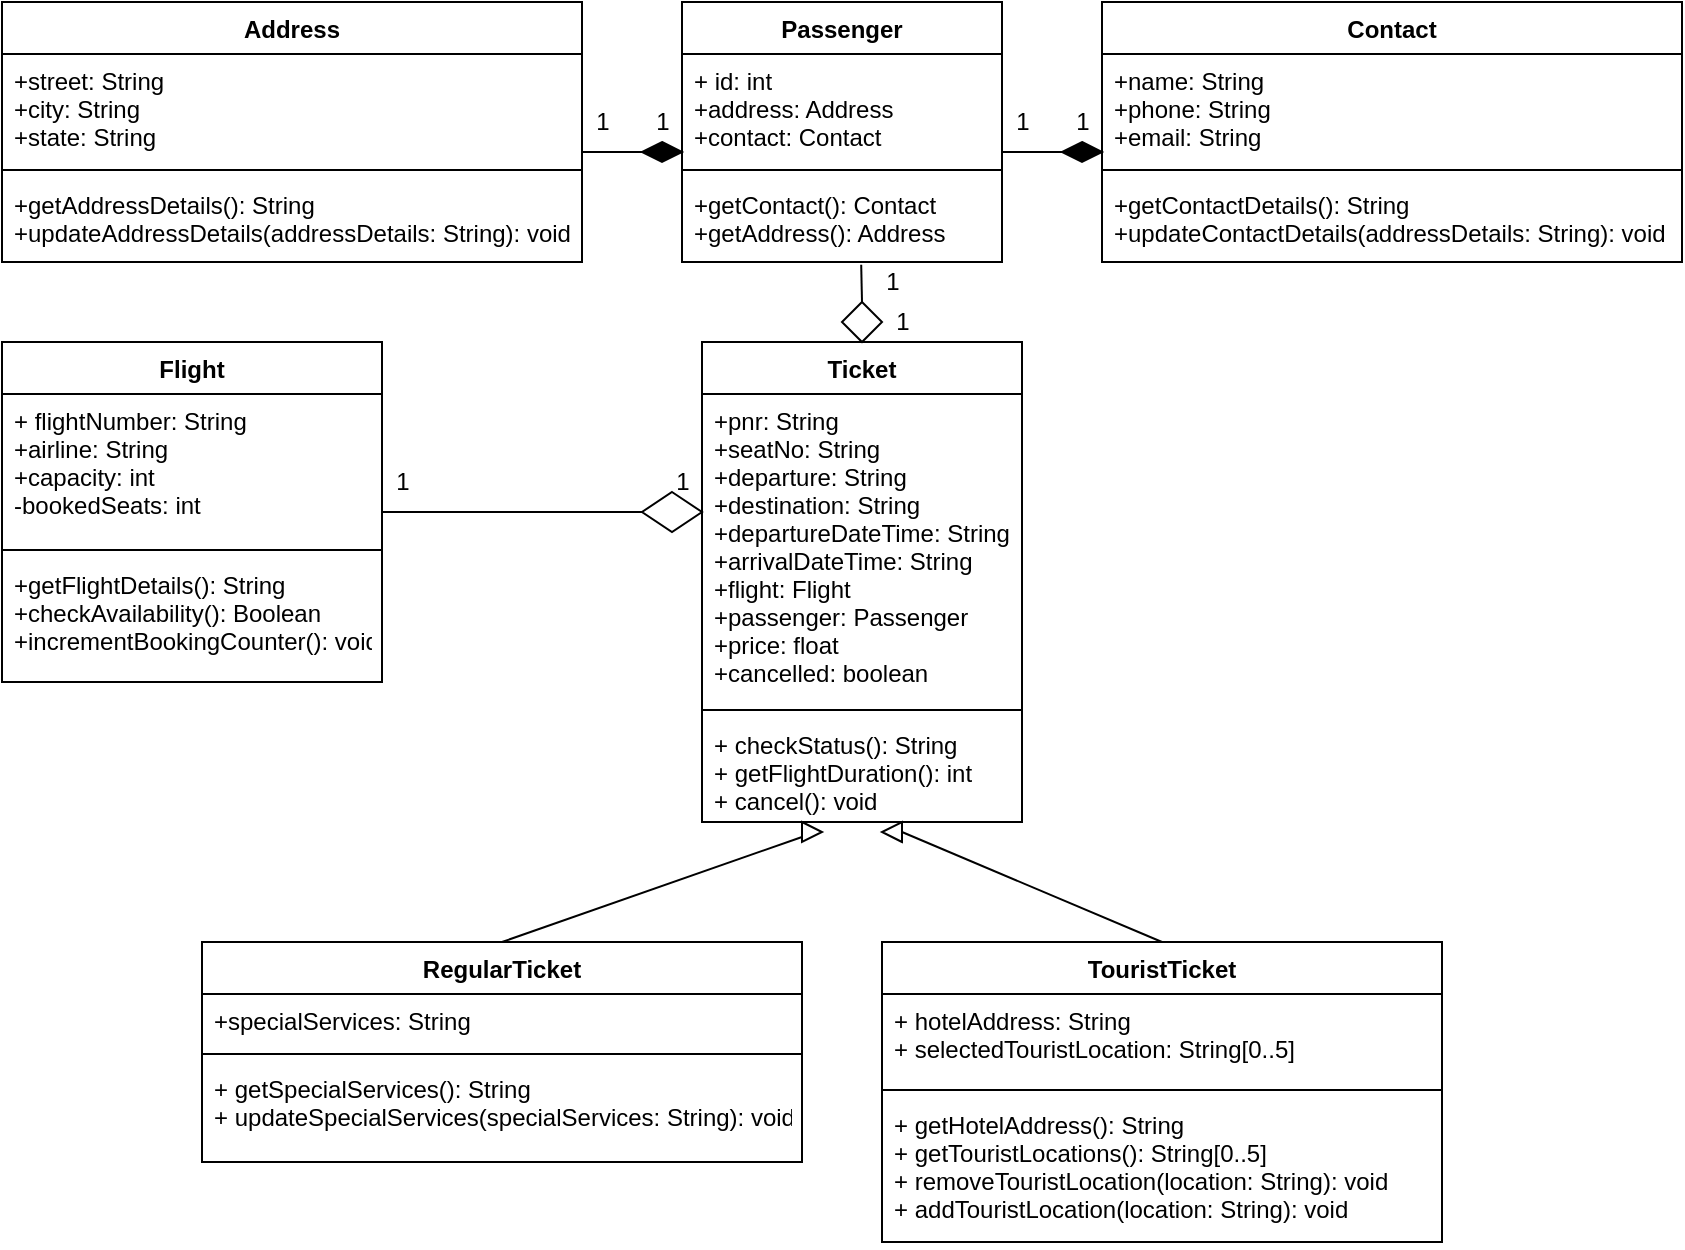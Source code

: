 <mxfile version="14.6.0" type="device"><diagram id="WPOPw6QC_QkqiaIn3ozF" name="Page-1"><mxGraphModel dx="1038" dy="548" grid="1" gridSize="10" guides="1" tooltips="1" connect="1" arrows="1" fold="1" page="1" pageScale="1" pageWidth="850" pageHeight="1100" math="0" shadow="0"><root><mxCell id="0"/><mxCell id="1" parent="0"/><mxCell id="PduMmBIdD8cSe4EgZVlV-1" value="Address" style="swimlane;fontStyle=1;align=center;verticalAlign=top;childLayout=stackLayout;horizontal=1;startSize=26;horizontalStack=0;resizeParent=1;resizeParentMax=0;resizeLast=0;collapsible=1;marginBottom=0;" parent="1" vertex="1"><mxGeometry x="70" y="30" width="290" height="130" as="geometry"/></mxCell><mxCell id="PduMmBIdD8cSe4EgZVlV-2" value="+street: String&#10;+city: String&#10;+state: String" style="text;strokeColor=none;fillColor=none;align=left;verticalAlign=top;spacingLeft=4;spacingRight=4;overflow=hidden;rotatable=0;points=[[0,0.5],[1,0.5]];portConstraint=eastwest;" parent="PduMmBIdD8cSe4EgZVlV-1" vertex="1"><mxGeometry y="26" width="290" height="54" as="geometry"/></mxCell><mxCell id="PduMmBIdD8cSe4EgZVlV-3" value="" style="line;strokeWidth=1;fillColor=none;align=left;verticalAlign=middle;spacingTop=-1;spacingLeft=3;spacingRight=3;rotatable=0;labelPosition=right;points=[];portConstraint=eastwest;" parent="PduMmBIdD8cSe4EgZVlV-1" vertex="1"><mxGeometry y="80" width="290" height="8" as="geometry"/></mxCell><mxCell id="PduMmBIdD8cSe4EgZVlV-4" value="+getAddressDetails(): String&#10;+updateAddressDetails(addressDetails: String): void" style="text;strokeColor=none;fillColor=none;align=left;verticalAlign=top;spacingLeft=4;spacingRight=4;overflow=hidden;rotatable=0;points=[[0,0.5],[1,0.5]];portConstraint=eastwest;" parent="PduMmBIdD8cSe4EgZVlV-1" vertex="1"><mxGeometry y="88" width="290" height="42" as="geometry"/></mxCell><mxCell id="X0fmeCuUETLutwDmFRyb-1" value="Passenger" style="swimlane;fontStyle=1;align=center;verticalAlign=top;childLayout=stackLayout;horizontal=1;startSize=26;horizontalStack=0;resizeParent=1;resizeParentMax=0;resizeLast=0;collapsible=1;marginBottom=0;" vertex="1" parent="1"><mxGeometry x="410" y="30" width="160" height="130" as="geometry"/></mxCell><mxCell id="X0fmeCuUETLutwDmFRyb-2" value="+ id: int&#10;+address: Address&#10;+contact: Contact" style="text;strokeColor=none;fillColor=none;align=left;verticalAlign=top;spacingLeft=4;spacingRight=4;overflow=hidden;rotatable=0;points=[[0,0.5],[1,0.5]];portConstraint=eastwest;" vertex="1" parent="X0fmeCuUETLutwDmFRyb-1"><mxGeometry y="26" width="160" height="54" as="geometry"/></mxCell><mxCell id="X0fmeCuUETLutwDmFRyb-3" value="" style="line;strokeWidth=1;fillColor=none;align=left;verticalAlign=middle;spacingTop=-1;spacingLeft=3;spacingRight=3;rotatable=0;labelPosition=right;points=[];portConstraint=eastwest;" vertex="1" parent="X0fmeCuUETLutwDmFRyb-1"><mxGeometry y="80" width="160" height="8" as="geometry"/></mxCell><mxCell id="X0fmeCuUETLutwDmFRyb-4" value="+getContact(): Contact&#10;+getAddress(): Address" style="text;strokeColor=none;fillColor=none;align=left;verticalAlign=top;spacingLeft=4;spacingRight=4;overflow=hidden;rotatable=0;points=[[0,0.5],[1,0.5]];portConstraint=eastwest;" vertex="1" parent="X0fmeCuUETLutwDmFRyb-1"><mxGeometry y="88" width="160" height="42" as="geometry"/></mxCell><mxCell id="X0fmeCuUETLutwDmFRyb-5" value="Contact" style="swimlane;fontStyle=1;align=center;verticalAlign=top;childLayout=stackLayout;horizontal=1;startSize=26;horizontalStack=0;resizeParent=1;resizeParentMax=0;resizeLast=0;collapsible=1;marginBottom=0;" vertex="1" parent="1"><mxGeometry x="620" y="30" width="290" height="130" as="geometry"/></mxCell><mxCell id="X0fmeCuUETLutwDmFRyb-6" value="+name: String&#10;+phone: String&#10;+email: String" style="text;strokeColor=none;fillColor=none;align=left;verticalAlign=top;spacingLeft=4;spacingRight=4;overflow=hidden;rotatable=0;points=[[0,0.5],[1,0.5]];portConstraint=eastwest;" vertex="1" parent="X0fmeCuUETLutwDmFRyb-5"><mxGeometry y="26" width="290" height="54" as="geometry"/></mxCell><mxCell id="X0fmeCuUETLutwDmFRyb-7" value="" style="line;strokeWidth=1;fillColor=none;align=left;verticalAlign=middle;spacingTop=-1;spacingLeft=3;spacingRight=3;rotatable=0;labelPosition=right;points=[];portConstraint=eastwest;" vertex="1" parent="X0fmeCuUETLutwDmFRyb-5"><mxGeometry y="80" width="290" height="8" as="geometry"/></mxCell><mxCell id="X0fmeCuUETLutwDmFRyb-8" value="+getContactDetails(): String&#10;+updateContactDetails(addressDetails: String): void" style="text;strokeColor=none;fillColor=none;align=left;verticalAlign=top;spacingLeft=4;spacingRight=4;overflow=hidden;rotatable=0;points=[[0,0.5],[1,0.5]];portConstraint=eastwest;" vertex="1" parent="X0fmeCuUETLutwDmFRyb-5"><mxGeometry y="88" width="290" height="42" as="geometry"/></mxCell><mxCell id="X0fmeCuUETLutwDmFRyb-9" value="Flight" style="swimlane;fontStyle=1;align=center;verticalAlign=top;childLayout=stackLayout;horizontal=1;startSize=26;horizontalStack=0;resizeParent=1;resizeParentMax=0;resizeLast=0;collapsible=1;marginBottom=0;" vertex="1" parent="1"><mxGeometry x="70" y="200" width="190" height="170" as="geometry"/></mxCell><mxCell id="X0fmeCuUETLutwDmFRyb-10" value="+ flightNumber: String&#10;+airline: String&#10;+capacity: int&#10;-bookedSeats: int" style="text;strokeColor=none;fillColor=none;align=left;verticalAlign=top;spacingLeft=4;spacingRight=4;overflow=hidden;rotatable=0;points=[[0,0.5],[1,0.5]];portConstraint=eastwest;" vertex="1" parent="X0fmeCuUETLutwDmFRyb-9"><mxGeometry y="26" width="190" height="74" as="geometry"/></mxCell><mxCell id="X0fmeCuUETLutwDmFRyb-11" value="" style="line;strokeWidth=1;fillColor=none;align=left;verticalAlign=middle;spacingTop=-1;spacingLeft=3;spacingRight=3;rotatable=0;labelPosition=right;points=[];portConstraint=eastwest;" vertex="1" parent="X0fmeCuUETLutwDmFRyb-9"><mxGeometry y="100" width="190" height="8" as="geometry"/></mxCell><mxCell id="X0fmeCuUETLutwDmFRyb-12" value="+getFlightDetails(): String&#10;+checkAvailability(): Boolean&#10;+incrementBookingCounter(): void" style="text;strokeColor=none;fillColor=none;align=left;verticalAlign=top;spacingLeft=4;spacingRight=4;overflow=hidden;rotatable=0;points=[[0,0.5],[1,0.5]];portConstraint=eastwest;" vertex="1" parent="X0fmeCuUETLutwDmFRyb-9"><mxGeometry y="108" width="190" height="62" as="geometry"/></mxCell><mxCell id="X0fmeCuUETLutwDmFRyb-13" value="Ticket" style="swimlane;fontStyle=1;align=center;verticalAlign=top;childLayout=stackLayout;horizontal=1;startSize=26;horizontalStack=0;resizeParent=1;resizeParentMax=0;resizeLast=0;collapsible=1;marginBottom=0;" vertex="1" parent="1"><mxGeometry x="420" y="200" width="160" height="240" as="geometry"/></mxCell><mxCell id="X0fmeCuUETLutwDmFRyb-14" value="+pnr: String&#10;+seatNo: String&#10;+departure: String&#10;+destination: String&#10;+departureDateTime: String&#10;+arrivalDateTime: String&#10;+flight: Flight&#10;+passenger: Passenger&#10;+price: float&#10;+cancelled: boolean&#10;" style="text;strokeColor=none;fillColor=none;align=left;verticalAlign=top;spacingLeft=4;spacingRight=4;overflow=hidden;rotatable=0;points=[[0,0.5],[1,0.5]];portConstraint=eastwest;" vertex="1" parent="X0fmeCuUETLutwDmFRyb-13"><mxGeometry y="26" width="160" height="154" as="geometry"/></mxCell><mxCell id="X0fmeCuUETLutwDmFRyb-15" value="" style="line;strokeWidth=1;fillColor=none;align=left;verticalAlign=middle;spacingTop=-1;spacingLeft=3;spacingRight=3;rotatable=0;labelPosition=right;points=[];portConstraint=eastwest;" vertex="1" parent="X0fmeCuUETLutwDmFRyb-13"><mxGeometry y="180" width="160" height="8" as="geometry"/></mxCell><mxCell id="X0fmeCuUETLutwDmFRyb-16" value="+ checkStatus(): String&#10;+ getFlightDuration(): int&#10;+ cancel(): void" style="text;strokeColor=none;fillColor=none;align=left;verticalAlign=top;spacingLeft=4;spacingRight=4;overflow=hidden;rotatable=0;points=[[0,0.5],[1,0.5]];portConstraint=eastwest;" vertex="1" parent="X0fmeCuUETLutwDmFRyb-13"><mxGeometry y="188" width="160" height="52" as="geometry"/></mxCell><mxCell id="X0fmeCuUETLutwDmFRyb-18" value="RegularTicket" style="swimlane;fontStyle=1;align=center;verticalAlign=top;childLayout=stackLayout;horizontal=1;startSize=26;horizontalStack=0;resizeParent=1;resizeParentMax=0;resizeLast=0;collapsible=1;marginBottom=0;" vertex="1" parent="1"><mxGeometry x="170" y="500" width="300" height="110" as="geometry"/></mxCell><mxCell id="X0fmeCuUETLutwDmFRyb-19" value="+specialServices: String" style="text;strokeColor=none;fillColor=none;align=left;verticalAlign=top;spacingLeft=4;spacingRight=4;overflow=hidden;rotatable=0;points=[[0,0.5],[1,0.5]];portConstraint=eastwest;" vertex="1" parent="X0fmeCuUETLutwDmFRyb-18"><mxGeometry y="26" width="300" height="26" as="geometry"/></mxCell><mxCell id="X0fmeCuUETLutwDmFRyb-20" value="" style="line;strokeWidth=1;fillColor=none;align=left;verticalAlign=middle;spacingTop=-1;spacingLeft=3;spacingRight=3;rotatable=0;labelPosition=right;points=[];portConstraint=eastwest;" vertex="1" parent="X0fmeCuUETLutwDmFRyb-18"><mxGeometry y="52" width="300" height="8" as="geometry"/></mxCell><mxCell id="X0fmeCuUETLutwDmFRyb-21" value="+ getSpecialServices(): String&#10;+ updateSpecialServices(specialServices: String): void" style="text;strokeColor=none;fillColor=none;align=left;verticalAlign=top;spacingLeft=4;spacingRight=4;overflow=hidden;rotatable=0;points=[[0,0.5],[1,0.5]];portConstraint=eastwest;" vertex="1" parent="X0fmeCuUETLutwDmFRyb-18"><mxGeometry y="60" width="300" height="50" as="geometry"/></mxCell><mxCell id="X0fmeCuUETLutwDmFRyb-22" value="TouristTicket" style="swimlane;fontStyle=1;align=center;verticalAlign=top;childLayout=stackLayout;horizontal=1;startSize=26;horizontalStack=0;resizeParent=1;resizeParentMax=0;resizeLast=0;collapsible=1;marginBottom=0;" vertex="1" parent="1"><mxGeometry x="510" y="500" width="280" height="150" as="geometry"/></mxCell><mxCell id="X0fmeCuUETLutwDmFRyb-23" value="+ hotelAddress: String&#10;+ selectedTouristLocation: String[0..5]" style="text;strokeColor=none;fillColor=none;align=left;verticalAlign=top;spacingLeft=4;spacingRight=4;overflow=hidden;rotatable=0;points=[[0,0.5],[1,0.5]];portConstraint=eastwest;" vertex="1" parent="X0fmeCuUETLutwDmFRyb-22"><mxGeometry y="26" width="280" height="44" as="geometry"/></mxCell><mxCell id="X0fmeCuUETLutwDmFRyb-24" value="" style="line;strokeWidth=1;fillColor=none;align=left;verticalAlign=middle;spacingTop=-1;spacingLeft=3;spacingRight=3;rotatable=0;labelPosition=right;points=[];portConstraint=eastwest;" vertex="1" parent="X0fmeCuUETLutwDmFRyb-22"><mxGeometry y="70" width="280" height="8" as="geometry"/></mxCell><mxCell id="X0fmeCuUETLutwDmFRyb-25" value="+ getHotelAddress(): String&#10;+ getTouristLocations(): String[0..5]&#10;+ removeTouristLocation(location: String): void&#10;+ addTouristLocation(location: String): void" style="text;strokeColor=none;fillColor=none;align=left;verticalAlign=top;spacingLeft=4;spacingRight=4;overflow=hidden;rotatable=0;points=[[0,0.5],[1,0.5]];portConstraint=eastwest;" vertex="1" parent="X0fmeCuUETLutwDmFRyb-22"><mxGeometry y="78" width="280" height="72" as="geometry"/></mxCell><mxCell id="X0fmeCuUETLutwDmFRyb-26" value="" style="endArrow=none;html=1;exitX=0.5;exitY=0;exitDx=0;exitDy=0;entryX=0;entryY=0.75;entryDx=0;entryDy=0;" edge="1" parent="1" source="X0fmeCuUETLutwDmFRyb-18" target="X0fmeCuUETLutwDmFRyb-28"><mxGeometry width="50" height="50" relative="1" as="geometry"><mxPoint x="425" y="490" as="sourcePoint"/><mxPoint x="475" y="450" as="targetPoint"/></mxGeometry></mxCell><mxCell id="X0fmeCuUETLutwDmFRyb-27" value="" style="endArrow=none;html=1;entryX=0;entryY=0.5;entryDx=0;entryDy=0;exitX=0.5;exitY=0;exitDx=0;exitDy=0;" edge="1" parent="1" source="X0fmeCuUETLutwDmFRyb-22" target="X0fmeCuUETLutwDmFRyb-29"><mxGeometry width="50" height="50" relative="1" as="geometry"><mxPoint x="590" y="500" as="sourcePoint"/><mxPoint x="550" y="460" as="targetPoint"/></mxGeometry></mxCell><mxCell id="X0fmeCuUETLutwDmFRyb-28" value="" style="triangle;whiteSpace=wrap;html=1;direction=east;" vertex="1" parent="1"><mxGeometry x="470" y="440" width="10" height="10" as="geometry"/></mxCell><mxCell id="X0fmeCuUETLutwDmFRyb-29" value="" style="triangle;whiteSpace=wrap;html=1;direction=west;" vertex="1" parent="1"><mxGeometry x="510" y="440" width="10" height="10" as="geometry"/></mxCell><mxCell id="X0fmeCuUETLutwDmFRyb-30" value="" style="endArrow=none;html=1;entryX=0;entryY=0.5;entryDx=0;entryDy=0;" edge="1" parent="1" target="X0fmeCuUETLutwDmFRyb-31"><mxGeometry width="50" height="50" relative="1" as="geometry"><mxPoint x="260" y="285" as="sourcePoint"/><mxPoint x="400" y="280" as="targetPoint"/></mxGeometry></mxCell><mxCell id="X0fmeCuUETLutwDmFRyb-31" value="" style="rhombus;whiteSpace=wrap;html=1;" vertex="1" parent="1"><mxGeometry x="390" y="275" width="30" height="20" as="geometry"/></mxCell><mxCell id="X0fmeCuUETLutwDmFRyb-32" value="" style="rhombus;whiteSpace=wrap;html=1;fillColor=#000000;" vertex="1" parent="1"><mxGeometry x="390" y="100" width="20" height="10" as="geometry"/></mxCell><mxCell id="X0fmeCuUETLutwDmFRyb-33" value="" style="rhombus;whiteSpace=wrap;html=1;fillColor=#000000;" vertex="1" parent="1"><mxGeometry x="600" y="100" width="20" height="10" as="geometry"/></mxCell><mxCell id="X0fmeCuUETLutwDmFRyb-34" value="" style="endArrow=none;html=1;entryX=0;entryY=0.5;entryDx=0;entryDy=0;" edge="1" parent="1" target="X0fmeCuUETLutwDmFRyb-32"><mxGeometry width="50" height="50" relative="1" as="geometry"><mxPoint x="360" y="105" as="sourcePoint"/><mxPoint x="400" y="180" as="targetPoint"/></mxGeometry></mxCell><mxCell id="X0fmeCuUETLutwDmFRyb-35" value="" style="endArrow=none;html=1;entryX=0;entryY=0.5;entryDx=0;entryDy=0;" edge="1" parent="1" target="X0fmeCuUETLutwDmFRyb-33"><mxGeometry width="50" height="50" relative="1" as="geometry"><mxPoint x="570" y="105" as="sourcePoint"/><mxPoint x="680" y="225" as="targetPoint"/></mxGeometry></mxCell><mxCell id="X0fmeCuUETLutwDmFRyb-36" value="" style="rhombus;whiteSpace=wrap;html=1;strokeColor=#000000;" vertex="1" parent="1"><mxGeometry x="490" y="180" width="20" height="20" as="geometry"/></mxCell><mxCell id="X0fmeCuUETLutwDmFRyb-37" value="" style="endArrow=none;html=1;entryX=0.56;entryY=1.033;entryDx=0;entryDy=0;entryPerimeter=0;" edge="1" parent="1" target="X0fmeCuUETLutwDmFRyb-4"><mxGeometry width="50" height="50" relative="1" as="geometry"><mxPoint x="500" y="180" as="sourcePoint"/><mxPoint x="670" y="225" as="targetPoint"/></mxGeometry></mxCell><mxCell id="X0fmeCuUETLutwDmFRyb-39" value="1" style="text;html=1;align=center;verticalAlign=middle;resizable=0;points=[];autosize=1;strokeColor=none;" vertex="1" parent="1"><mxGeometry x="390" y="80" width="20" height="20" as="geometry"/></mxCell><mxCell id="X0fmeCuUETLutwDmFRyb-42" value="1" style="text;html=1;align=center;verticalAlign=middle;resizable=0;points=[];autosize=1;strokeColor=none;" vertex="1" parent="1"><mxGeometry x="360" y="80" width="20" height="20" as="geometry"/></mxCell><mxCell id="X0fmeCuUETLutwDmFRyb-43" value="1" style="text;html=1;align=center;verticalAlign=middle;resizable=0;points=[];autosize=1;strokeColor=none;" vertex="1" parent="1"><mxGeometry x="600" y="80" width="20" height="20" as="geometry"/></mxCell><mxCell id="X0fmeCuUETLutwDmFRyb-44" value="1" style="text;html=1;align=center;verticalAlign=middle;resizable=0;points=[];autosize=1;strokeColor=none;" vertex="1" parent="1"><mxGeometry x="570" y="80" width="20" height="20" as="geometry"/></mxCell><mxCell id="X0fmeCuUETLutwDmFRyb-45" value="1" style="text;html=1;align=center;verticalAlign=middle;resizable=0;points=[];autosize=1;strokeColor=none;" vertex="1" parent="1"><mxGeometry x="510" y="180" width="20" height="20" as="geometry"/></mxCell><mxCell id="X0fmeCuUETLutwDmFRyb-46" value="1" style="text;html=1;align=center;verticalAlign=middle;resizable=0;points=[];autosize=1;strokeColor=none;" vertex="1" parent="1"><mxGeometry x="505" y="160" width="20" height="20" as="geometry"/></mxCell><mxCell id="X0fmeCuUETLutwDmFRyb-47" value="1" style="text;html=1;align=center;verticalAlign=middle;resizable=0;points=[];autosize=1;strokeColor=none;" vertex="1" parent="1"><mxGeometry x="260" y="260" width="20" height="20" as="geometry"/></mxCell><mxCell id="X0fmeCuUETLutwDmFRyb-48" value="1" style="text;html=1;align=center;verticalAlign=middle;resizable=0;points=[];autosize=1;strokeColor=none;" vertex="1" parent="1"><mxGeometry x="400" y="260" width="20" height="20" as="geometry"/></mxCell></root></mxGraphModel></diagram></mxfile>